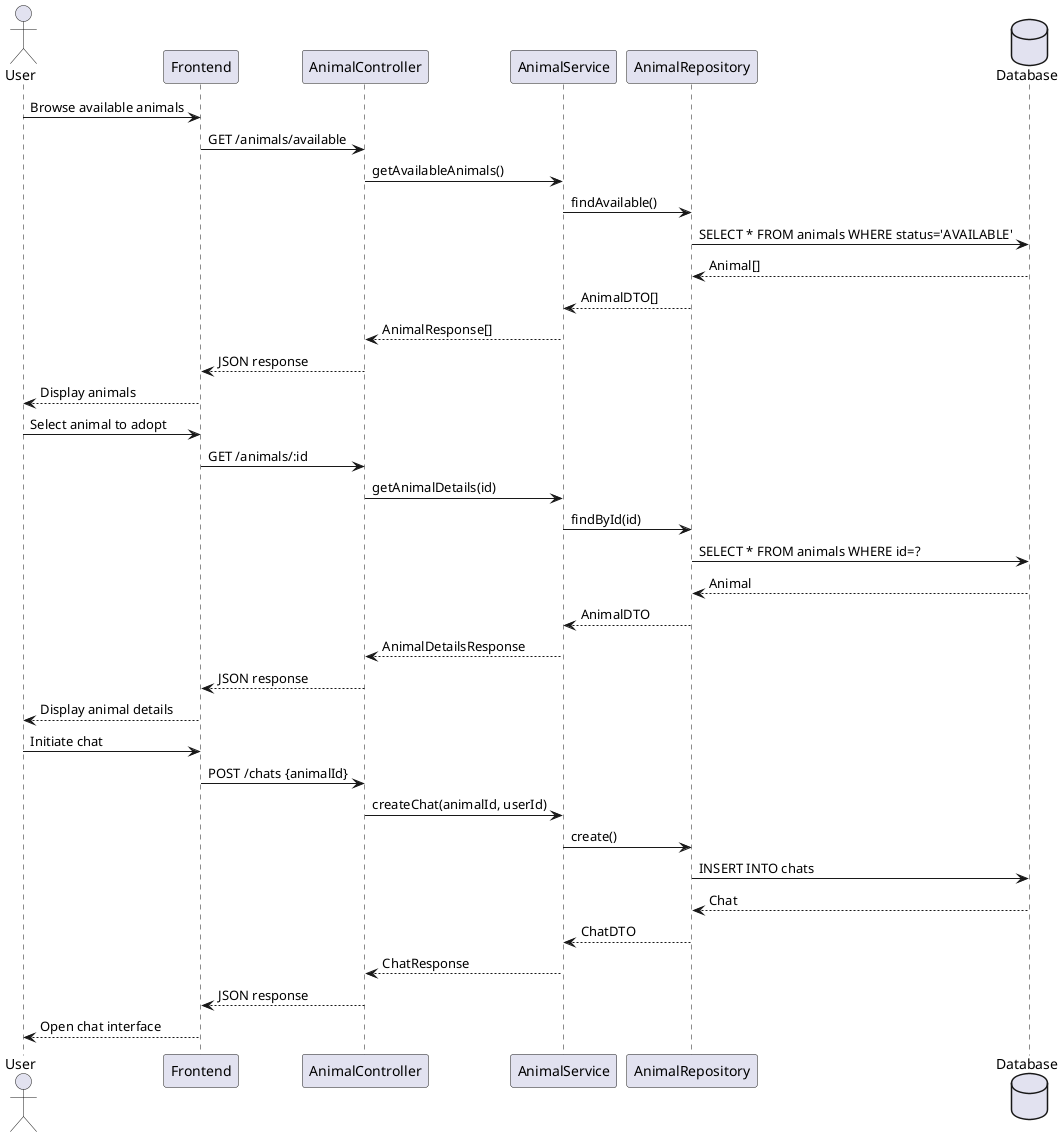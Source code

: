 @startuml Adote-Facil Sequence Diagram - Animal Adoption

actor User as user
participant Frontend as front
participant AnimalController as controller
participant AnimalService as service
participant AnimalRepository as repo
database Database as db

user -> front: Browse available animals
front -> controller: GET /animals/available
controller -> service: getAvailableAnimals()
service -> repo: findAvailable()
repo -> db: SELECT * FROM animals WHERE status='AVAILABLE'
db --> repo: Animal[]
repo --> service: AnimalDTO[]
service --> controller: AnimalResponse[]
controller --> front: JSON response
front --> user: Display animals

user -> front: Select animal to adopt
front -> controller: GET /animals/:id
controller -> service: getAnimalDetails(id)
service -> repo: findById(id)
repo -> db: SELECT * FROM animals WHERE id=?
db --> repo: Animal
repo --> service: AnimalDTO
service --> controller: AnimalDetailsResponse
controller --> front: JSON response
front --> user: Display animal details

user -> front: Initiate chat
front -> controller: POST /chats {animalId}
controller -> service: createChat(animalId, userId)
service -> repo: create()
repo -> db: INSERT INTO chats
db --> repo: Chat
repo --> service: ChatDTO
service --> controller: ChatResponse
controller --> front: JSON response
front --> user: Open chat interface

@enduml
